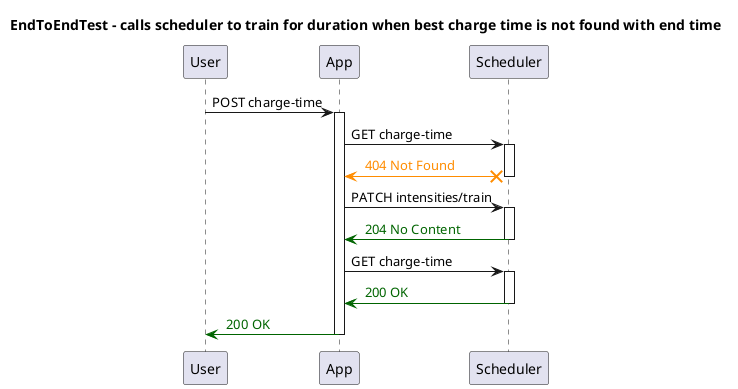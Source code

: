 @startuml
title EndToEndTest - calls scheduler to train for duration when best charge time is not found with end time
participant "User"
participant "App"
participant "Scheduler"
"User" -> "App": POST charge-time
activate "App"
"App" -> "Scheduler": GET charge-time
activate "Scheduler"

"Scheduler" X-[#DarkOrange]> "App": <color:DarkOrange> 404 Not Found
deactivate "Scheduler"
"App" -> "Scheduler": PATCH intensities/train
activate "Scheduler"

"Scheduler" -[#DarkGreen]> "App": <color:DarkGreen> 204 No Content
deactivate "Scheduler"
"App" -> "Scheduler": GET charge-time
activate "Scheduler"

"Scheduler" -[#DarkGreen]> "App": <color:DarkGreen> 200 OK
deactivate "Scheduler"
"App" -[#DarkGreen]> "User": <color:DarkGreen> 200 OK
deactivate "App"
@enduml